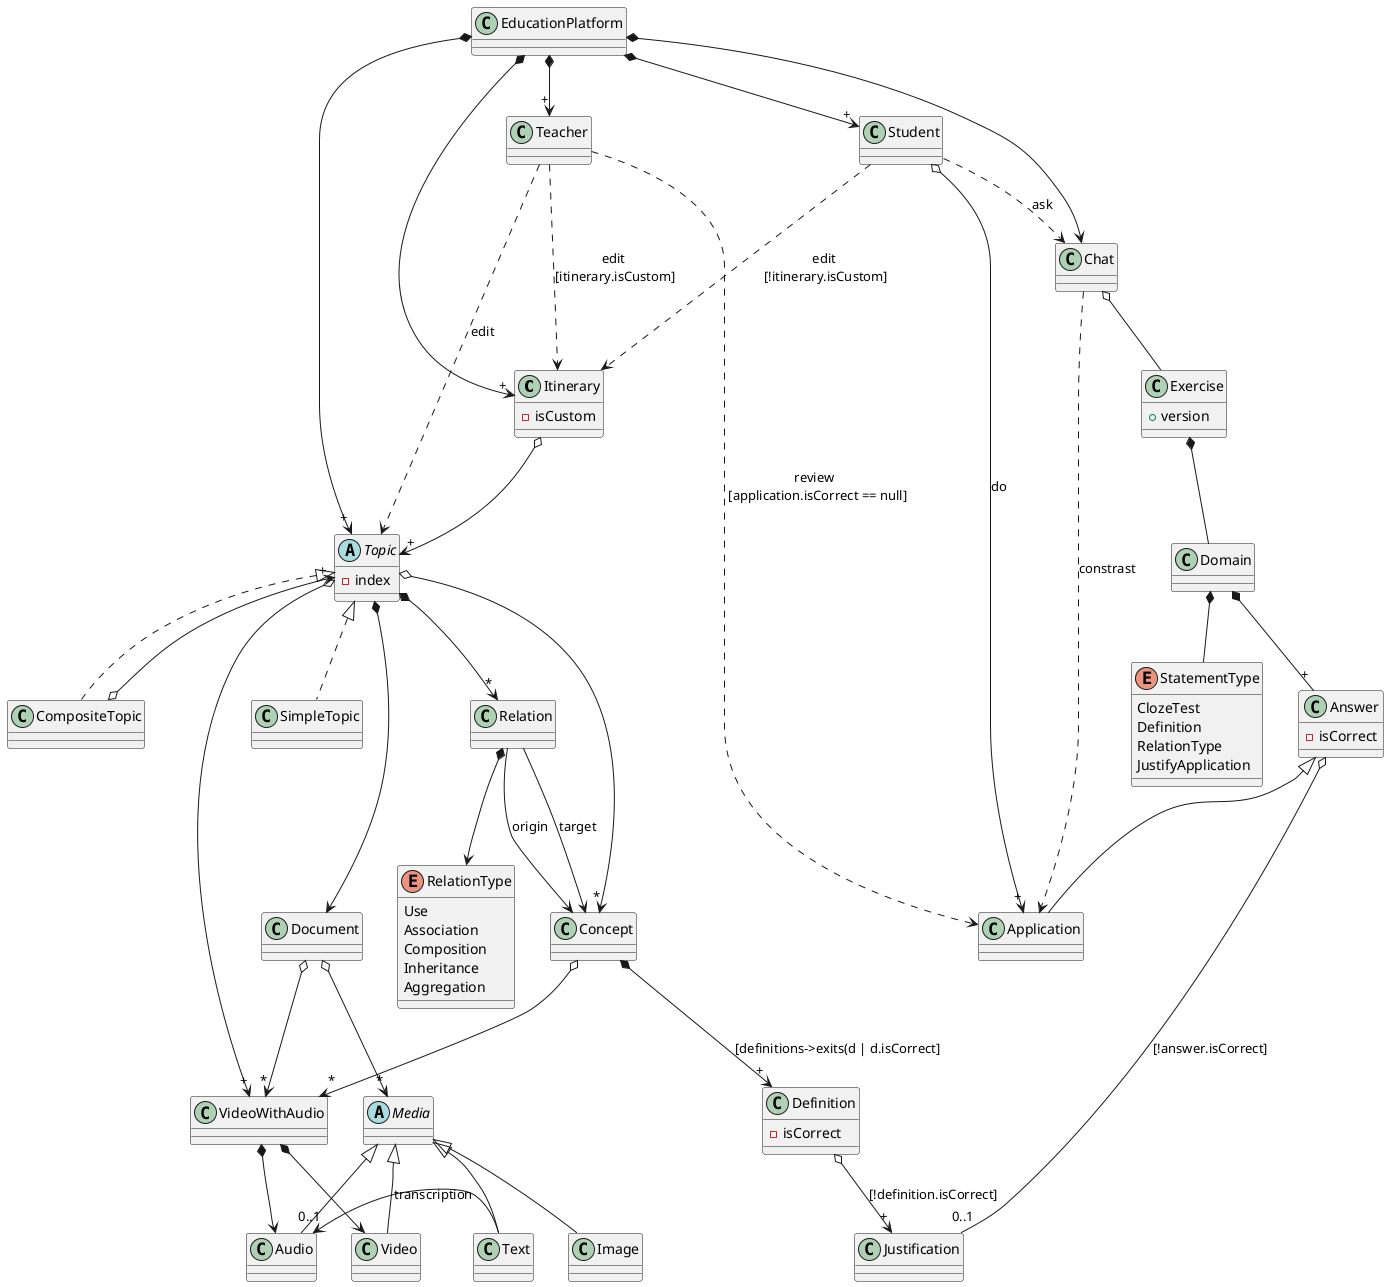 @startuml

class Itinerary {
    - isCustom
}

EducationPlatform *--> "+" Teacher
EducationPlatform *--> "+" Student
EducationPlatform *--> "+" Topic
EducationPlatform *--> "+" Itinerary
EducationPlatform *--> Chat

Itinerary o--> "+" Topic

class Exercise{
    + version
}
Exercise *-- Domain

Domain *-- "+" Answer
Domain *-- StatementType

enum StatementType{
    ClozeTest
    Definition
    RelationType
    JustifyApplication
}

class Answer{
    - isCorrect
}
Answer o-- "0..1" Justification: [!answer.isCorrect]
Answer <|-- Application

Teacher ..> Application: review \n [application.isCorrect == null]
Teacher ..> Topic: edit

Chat o-- Exercise
Chat ..> Application: constrast

Teacher ...> Itinerary: edit \n[itinerary.isCustom]

Student ...> Itinerary: edit \n[!itinerary.isCustom]
Student o--> "+" Application: do
Student ..> Chat: ask

abstract Topic{
    - index
}
Topic <|.. CompositeTopic
Topic <|.. SimpleTopic
Topic o--> "*" Concept
Topic *--> Document
Topic *--> "*" Relation
Topic o--> "+" VideoWithAudio

CompositeTopic o--> "+" Topic

Concept *--> "+" Definition: [definitions->exits(d | d.isCorrect]
Concept o--> "*" VideoWithAudio

Relation --> Concept: origin
Relation --> Concept: target
Relation *--> RelationType

enum RelationType {
    Use
    Association
    Composition
    Inheritance
    Aggregation
} 

class Definition {
    - isCorrect
}
Definition o-->"+" Justification: [!definition.isCorrect]

Document o--> "*" VideoWithAudio
Document o--> "*" Media

VideoWithAudio *--> Audio
VideoWithAudio *--> Video

abstract Media {}
Media <|-- Image
Media <|-- Text
Media <|-- Audio 
Media <|-- Video

Text -left-> "0..1" Audio: transcription

@enduml